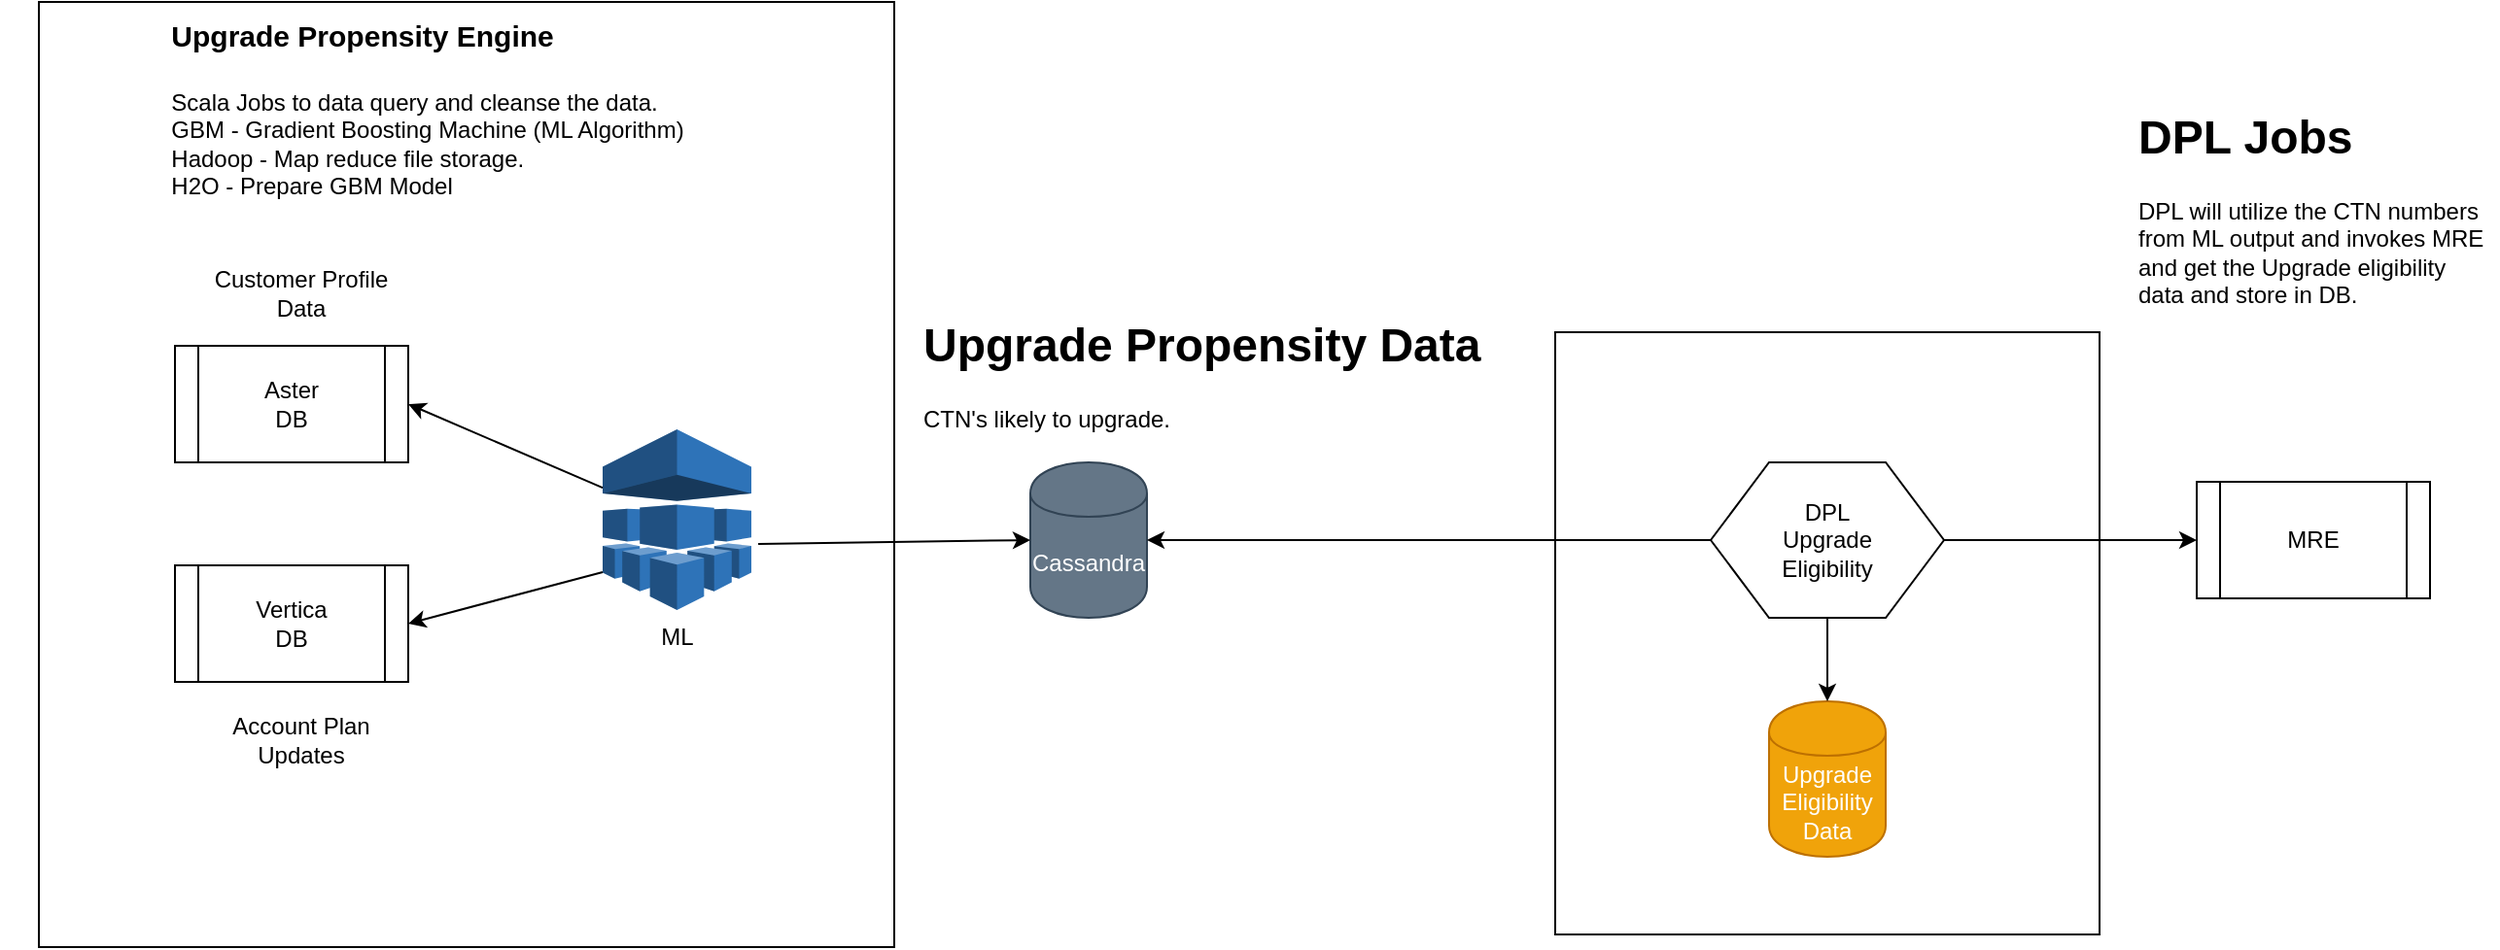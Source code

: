 <mxfile version="12.7.9" type="github">
  <diagram id="fWJk0PM2tN3Tnw3MpeeP" name="Page-1">
    <mxGraphModel dx="1422" dy="758" grid="1" gridSize="10" guides="1" tooltips="1" connect="1" arrows="1" fold="1" page="1" pageScale="1" pageWidth="4681" pageHeight="3300" math="0" shadow="0">
      <root>
        <mxCell id="0" />
        <mxCell id="1" parent="0" />
        <mxCell id="atq1IVaOD67y55b1JIkv-8" value="" style="rounded=0;whiteSpace=wrap;html=1;" vertex="1" parent="1">
          <mxGeometry x="140" y="90" width="440" height="486.5" as="geometry" />
        </mxCell>
        <mxCell id="atq1IVaOD67y55b1JIkv-1" value="ML" style="outlineConnect=0;dashed=0;verticalLabelPosition=bottom;verticalAlign=top;align=center;html=1;shape=mxgraph.aws3.machine_learning;fillColor=#2E73B8;gradientColor=none;" vertex="1" parent="1">
          <mxGeometry x="430" y="310" width="76.5" height="93" as="geometry" />
        </mxCell>
        <mxCell id="atq1IVaOD67y55b1JIkv-2" value="Aster&lt;br&gt;DB" style="shape=process;whiteSpace=wrap;html=1;backgroundOutline=1;" vertex="1" parent="1">
          <mxGeometry x="210" y="267" width="120" height="60" as="geometry" />
        </mxCell>
        <mxCell id="atq1IVaOD67y55b1JIkv-3" value="Vertica&lt;br&gt;DB" style="shape=process;whiteSpace=wrap;html=1;backgroundOutline=1;" vertex="1" parent="1">
          <mxGeometry x="210" y="380" width="120" height="60" as="geometry" />
        </mxCell>
        <mxCell id="atq1IVaOD67y55b1JIkv-4" value="" style="endArrow=classic;html=1;entryX=1;entryY=0.5;entryDx=0;entryDy=0;exitX=0;exitY=0.79;exitDx=0;exitDy=0;exitPerimeter=0;" edge="1" parent="1" source="atq1IVaOD67y55b1JIkv-1" target="atq1IVaOD67y55b1JIkv-3">
          <mxGeometry width="50" height="50" relative="1" as="geometry">
            <mxPoint x="440" y="540" as="sourcePoint" />
            <mxPoint x="490" y="490" as="targetPoint" />
          </mxGeometry>
        </mxCell>
        <mxCell id="atq1IVaOD67y55b1JIkv-5" value="" style="endArrow=classic;html=1;entryX=1;entryY=0.5;entryDx=0;entryDy=0;" edge="1" parent="1" source="atq1IVaOD67y55b1JIkv-1" target="atq1IVaOD67y55b1JIkv-2">
          <mxGeometry width="50" height="50" relative="1" as="geometry">
            <mxPoint x="380" y="320" as="sourcePoint" />
            <mxPoint x="430" y="270" as="targetPoint" />
          </mxGeometry>
        </mxCell>
        <mxCell id="atq1IVaOD67y55b1JIkv-6" value="Customer Profile&lt;br&gt;Data" style="text;html=1;strokeColor=none;fillColor=none;align=center;verticalAlign=middle;whiteSpace=wrap;rounded=0;" vertex="1" parent="1">
          <mxGeometry x="220" y="230" width="110" height="20" as="geometry" />
        </mxCell>
        <mxCell id="atq1IVaOD67y55b1JIkv-7" value="Account Plan Updates" style="text;html=1;strokeColor=none;fillColor=none;align=center;verticalAlign=middle;whiteSpace=wrap;rounded=0;" vertex="1" parent="1">
          <mxGeometry x="220" y="460" width="110" height="20" as="geometry" />
        </mxCell>
        <mxCell id="atq1IVaOD67y55b1JIkv-9" value="Cassandra" style="shape=cylinder;whiteSpace=wrap;html=1;boundedLbl=1;backgroundOutline=1;fillColor=#647687;strokeColor=#314354;fontColor=#ffffff;" vertex="1" parent="1">
          <mxGeometry x="650" y="327" width="60" height="80" as="geometry" />
        </mxCell>
        <mxCell id="atq1IVaOD67y55b1JIkv-10" value="&lt;div style=&quot;text-align: left ; font-size: 15px&quot;&gt;&lt;b&gt;&lt;font style=&quot;font-size: 15px&quot;&gt;Upgrade Propensity Engine&lt;/font&gt;&lt;/b&gt;&lt;/div&gt;&lt;div style=&quot;text-align: left ; font-size: 15px&quot;&gt;&lt;br&gt;&lt;/div&gt;&lt;div style=&quot;text-align: left&quot;&gt;&lt;span&gt;Scala Jobs to data query and cleanse the data.&lt;/span&gt;&lt;/div&gt;&lt;div style=&quot;text-align: left&quot;&gt;&lt;span&gt;GBM - Gradient Boosting Machine (ML Algorithm)&lt;/span&gt;&lt;/div&gt;&lt;div style=&quot;text-align: left&quot;&gt;&lt;span&gt;Hadoop - Map reduce file storage.&lt;/span&gt;&lt;/div&gt;&lt;div style=&quot;text-align: left&quot;&gt;&lt;span&gt;H2O - Prepare GBM Model&lt;/span&gt;&lt;/div&gt;" style="text;html=1;strokeColor=none;fillColor=none;align=center;verticalAlign=middle;whiteSpace=wrap;rounded=0;" vertex="1" parent="1">
          <mxGeometry x="120" y="100" width="440" height="90" as="geometry" />
        </mxCell>
        <mxCell id="atq1IVaOD67y55b1JIkv-11" value="" style="endArrow=classic;html=1;entryX=0;entryY=0.5;entryDx=0;entryDy=0;exitX=1.046;exitY=0.634;exitDx=0;exitDy=0;exitPerimeter=0;" edge="1" parent="1" source="atq1IVaOD67y55b1JIkv-1" target="atq1IVaOD67y55b1JIkv-9">
          <mxGeometry width="50" height="50" relative="1" as="geometry">
            <mxPoint x="540" y="400" as="sourcePoint" />
            <mxPoint x="590" y="350" as="targetPoint" />
          </mxGeometry>
        </mxCell>
        <mxCell id="atq1IVaOD67y55b1JIkv-12" value="&lt;h1&gt;Upgrade Propensity Data&lt;/h1&gt;&lt;p&gt;CTN&#39;s likely to upgrade.&lt;/p&gt;" style="text;html=1;strokeColor=none;fillColor=none;spacing=5;spacingTop=-20;whiteSpace=wrap;overflow=hidden;rounded=0;" vertex="1" parent="1">
          <mxGeometry x="590" y="247" width="300" height="80" as="geometry" />
        </mxCell>
        <mxCell id="atq1IVaOD67y55b1JIkv-13" value="" style="shape=image;html=1;verticalAlign=top;verticalLabelPosition=bottom;labelBackgroundColor=#ffffff;imageAspect=0;aspect=fixed;image=https://cdn4.iconfinder.com/data/icons/evil-icons-user-interface/64/calendar-128.png" vertex="1" parent="1">
          <mxGeometry x="1050" y="160" width="88" height="88" as="geometry" />
        </mxCell>
        <mxCell id="atq1IVaOD67y55b1JIkv-14" value="" style="shape=image;html=1;verticalAlign=top;verticalLabelPosition=bottom;labelBackgroundColor=#ffffff;imageAspect=0;aspect=fixed;image=https://cdn4.iconfinder.com/data/icons/evil-icons-user-interface/64/clock-128.png" vertex="1" parent="1">
          <mxGeometry x="960" y="165" width="78" height="78" as="geometry" />
        </mxCell>
        <mxCell id="atq1IVaOD67y55b1JIkv-15" value="" style="rounded=0;whiteSpace=wrap;html=1;" vertex="1" parent="1">
          <mxGeometry x="920" y="260" width="280" height="310" as="geometry" />
        </mxCell>
        <mxCell id="atq1IVaOD67y55b1JIkv-16" value="DPL&lt;br&gt;Upgrade&lt;br&gt;Eligibility" style="shape=hexagon;perimeter=hexagonPerimeter2;whiteSpace=wrap;html=1;" vertex="1" parent="1">
          <mxGeometry x="1000" y="327" width="120" height="80" as="geometry" />
        </mxCell>
        <mxCell id="atq1IVaOD67y55b1JIkv-17" value="MRE" style="shape=process;whiteSpace=wrap;html=1;backgroundOutline=1;" vertex="1" parent="1">
          <mxGeometry x="1250" y="337" width="120" height="60" as="geometry" />
        </mxCell>
        <mxCell id="atq1IVaOD67y55b1JIkv-18" value="" style="endArrow=classic;html=1;exitX=1;exitY=0.5;exitDx=0;exitDy=0;entryX=0;entryY=0.5;entryDx=0;entryDy=0;" edge="1" parent="1" source="atq1IVaOD67y55b1JIkv-16" target="atq1IVaOD67y55b1JIkv-17">
          <mxGeometry width="50" height="50" relative="1" as="geometry">
            <mxPoint x="1150" y="450" as="sourcePoint" />
            <mxPoint x="1200" y="400" as="targetPoint" />
          </mxGeometry>
        </mxCell>
        <mxCell id="atq1IVaOD67y55b1JIkv-19" value="" style="endArrow=classic;html=1;entryX=1;entryY=0.5;entryDx=0;entryDy=0;exitX=0;exitY=0.5;exitDx=0;exitDy=0;" edge="1" parent="1" source="atq1IVaOD67y55b1JIkv-16" target="atq1IVaOD67y55b1JIkv-9">
          <mxGeometry width="50" height="50" relative="1" as="geometry">
            <mxPoint x="860" y="440" as="sourcePoint" />
            <mxPoint x="910" y="390" as="targetPoint" />
          </mxGeometry>
        </mxCell>
        <mxCell id="atq1IVaOD67y55b1JIkv-20" value="Upgrade&lt;br&gt;Eligibility&lt;br&gt;Data" style="shape=cylinder;whiteSpace=wrap;html=1;boundedLbl=1;backgroundOutline=1;fillColor=#f0a30a;strokeColor=#BD7000;fontColor=#ffffff;" vertex="1" parent="1">
          <mxGeometry x="1030" y="450" width="60" height="80" as="geometry" />
        </mxCell>
        <mxCell id="atq1IVaOD67y55b1JIkv-21" value="" style="endArrow=classic;html=1;entryX=0.5;entryY=0;entryDx=0;entryDy=0;exitX=0.5;exitY=1;exitDx=0;exitDy=0;" edge="1" parent="1" source="atq1IVaOD67y55b1JIkv-16" target="atq1IVaOD67y55b1JIkv-20">
          <mxGeometry width="50" height="50" relative="1" as="geometry">
            <mxPoint x="970" y="470" as="sourcePoint" />
            <mxPoint x="1020" y="420" as="targetPoint" />
          </mxGeometry>
        </mxCell>
        <mxCell id="atq1IVaOD67y55b1JIkv-22" value="&lt;h1&gt;DPL Jobs&lt;/h1&gt;&lt;p&gt;DPL will utilize the CTN numbers from ML output and invokes MRE and get the Upgrade eligibility data and store in DB.&lt;/p&gt;&lt;p&gt;&lt;br&gt;&lt;/p&gt;" style="text;html=1;strokeColor=none;fillColor=none;spacing=5;spacingTop=-20;whiteSpace=wrap;overflow=hidden;rounded=0;" vertex="1" parent="1">
          <mxGeometry x="1215" y="140" width="190" height="120" as="geometry" />
        </mxCell>
      </root>
    </mxGraphModel>
  </diagram>
</mxfile>
